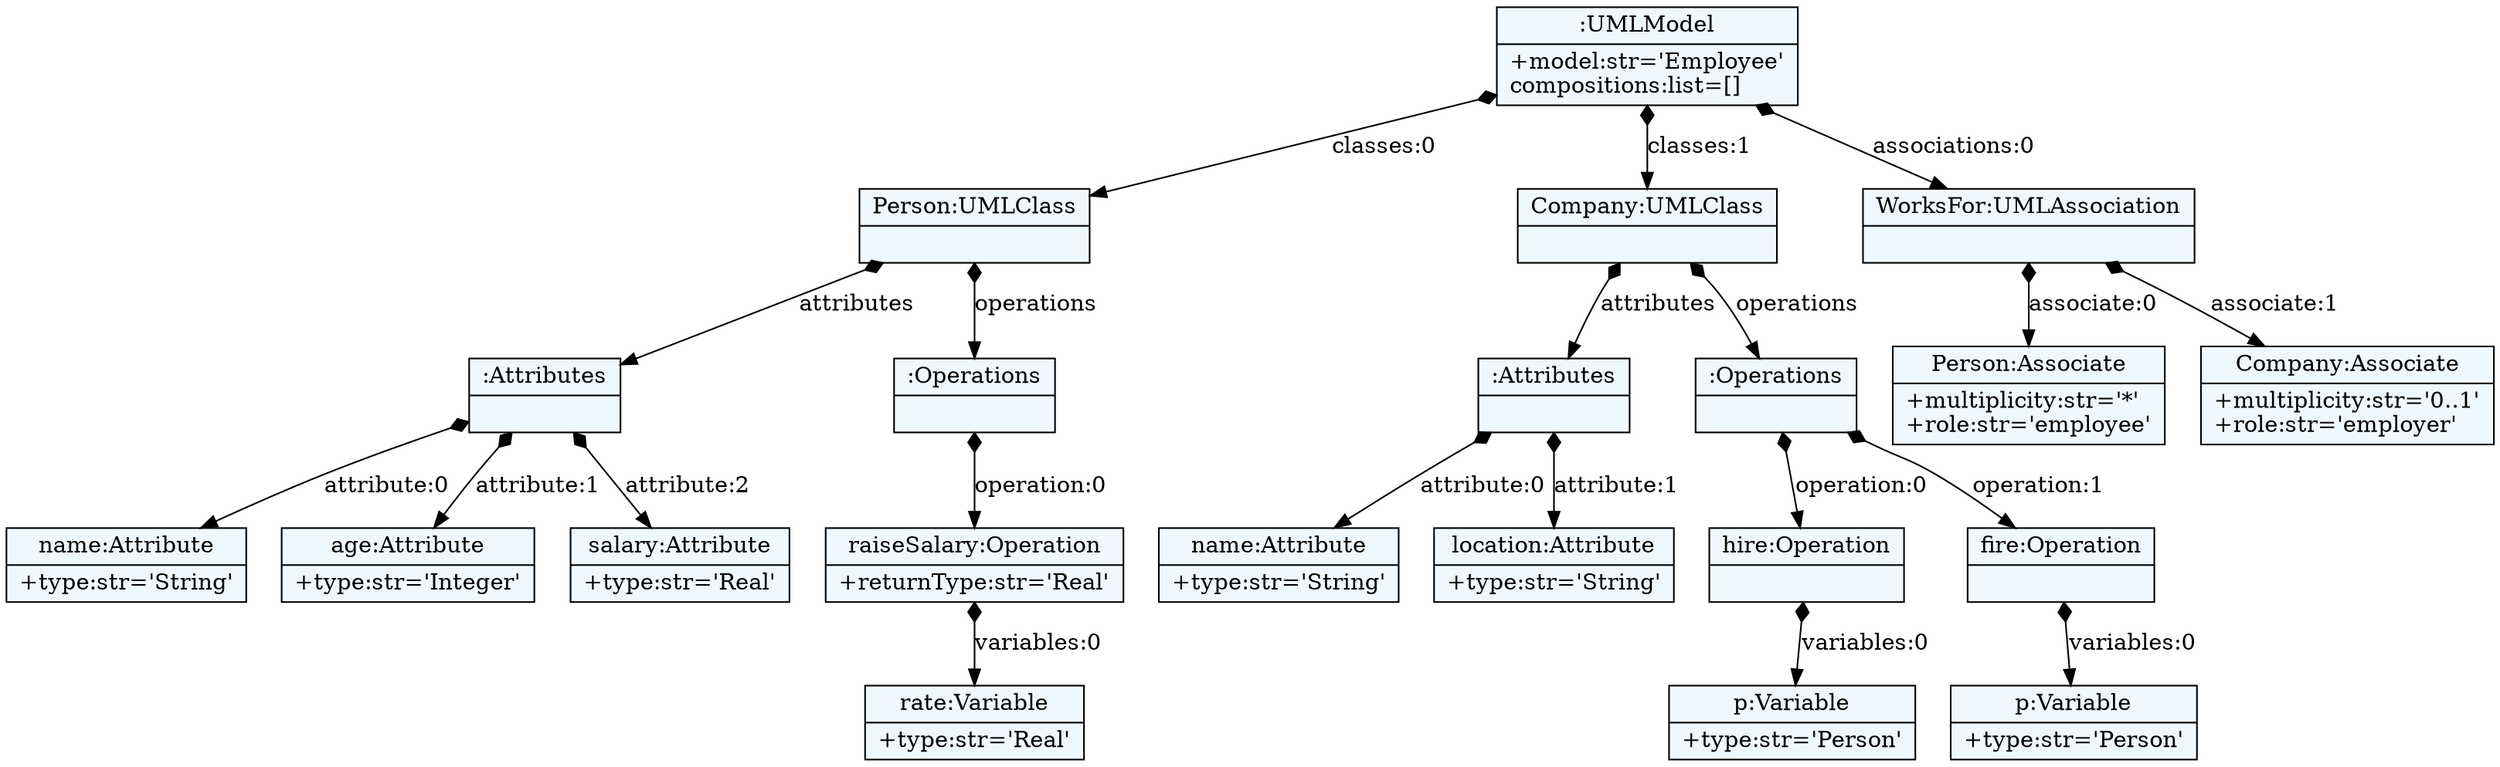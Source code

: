 
    digraph textX {
    fontname = "Bitstream Vera Sans"
    fontsize = 8
    node[
        shape=record,
        style=filled,
        fillcolor=aliceblue
    ]
    nodesep = 0.3
    edge[dir=black,arrowtail=empty]


4385386608 -> 4385389152 [label="classes:0" arrowtail=diamond dir=both]
4385389152 -> 4385389104 [label="attributes" arrowtail=diamond dir=both]
4385389104 -> 4385388048 [label="attribute:0" arrowtail=diamond dir=both]
4385388048[label="{name:Attribute|+type:str='String'\l}"]
4385389104 -> 4385389392 [label="attribute:1" arrowtail=diamond dir=both]
4385389392[label="{age:Attribute|+type:str='Integer'\l}"]
4385389104 -> 4385389488 [label="attribute:2" arrowtail=diamond dir=both]
4385389488[label="{salary:Attribute|+type:str='Real'\l}"]
4385389104[label="{:Attributes|}"]
4385389152 -> 4385387712 [label="operations" arrowtail=diamond dir=both]
4385387712 -> 4385388960 [label="operation:0" arrowtail=diamond dir=both]
4385388960 -> 4385261600 [label="variables:0" arrowtail=diamond dir=both]
4385261600[label="{rate:Variable|+type:str='Real'\l}"]
4385388960[label="{raiseSalary:Operation|+returnType:str='Real'\l}"]
4385387712[label="{:Operations|}"]
4385389152[label="{Person:UMLClass|}"]
4385386608 -> 4385387952 [label="classes:1" arrowtail=diamond dir=both]
4385387952 -> 4385388480 [label="attributes" arrowtail=diamond dir=both]
4385388480 -> 4385370368 [label="attribute:0" arrowtail=diamond dir=both]
4385370368[label="{name:Attribute|+type:str='String'\l}"]
4385388480 -> 4385373488 [label="attribute:1" arrowtail=diamond dir=both]
4385373488[label="{location:Attribute|+type:str='String'\l}"]
4385388480[label="{:Attributes|}"]
4385387952 -> 4385388432 [label="operations" arrowtail=diamond dir=both]
4385388432 -> 4385373632 [label="operation:0" arrowtail=diamond dir=both]
4385373632 -> 4385372192 [label="variables:0" arrowtail=diamond dir=both]
4385372192[label="{p:Variable|+type:str='Person'\l}"]
4385373632[label="{hire:Operation|}"]
4385388432 -> 4385373248 [label="operation:1" arrowtail=diamond dir=both]
4385373248 -> 4385372624 [label="variables:0" arrowtail=diamond dir=both]
4385372624[label="{p:Variable|+type:str='Person'\l}"]
4385373248[label="{fire:Operation|}"]
4385388432[label="{:Operations|}"]
4385387952[label="{Company:UMLClass|}"]
4385386608 -> 4385387280 [label="associations:0" arrowtail=diamond dir=both]
4385387280 -> 4385372576 [label="associate:0" arrowtail=diamond dir=both]
4385372576[label="{Person:Associate|+multiplicity:str='*'\l+role:str='employee'\l}"]
4385387280 -> 4385370752 [label="associate:1" arrowtail=diamond dir=both]
4385370752[label="{Company:Associate|+multiplicity:str='0..1'\l+role:str='employer'\l}"]
4385387280[label="{WorksFor:UMLAssociation|}"]
4385386608[label="{:UMLModel|+model:str='Employee'\lcompositions:list=[]\l}"]

}

